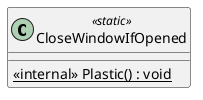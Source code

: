 @startuml
class CloseWindowIfOpened <<static>> {
    <<internal>> {static} Plastic() : void
}
@enduml
